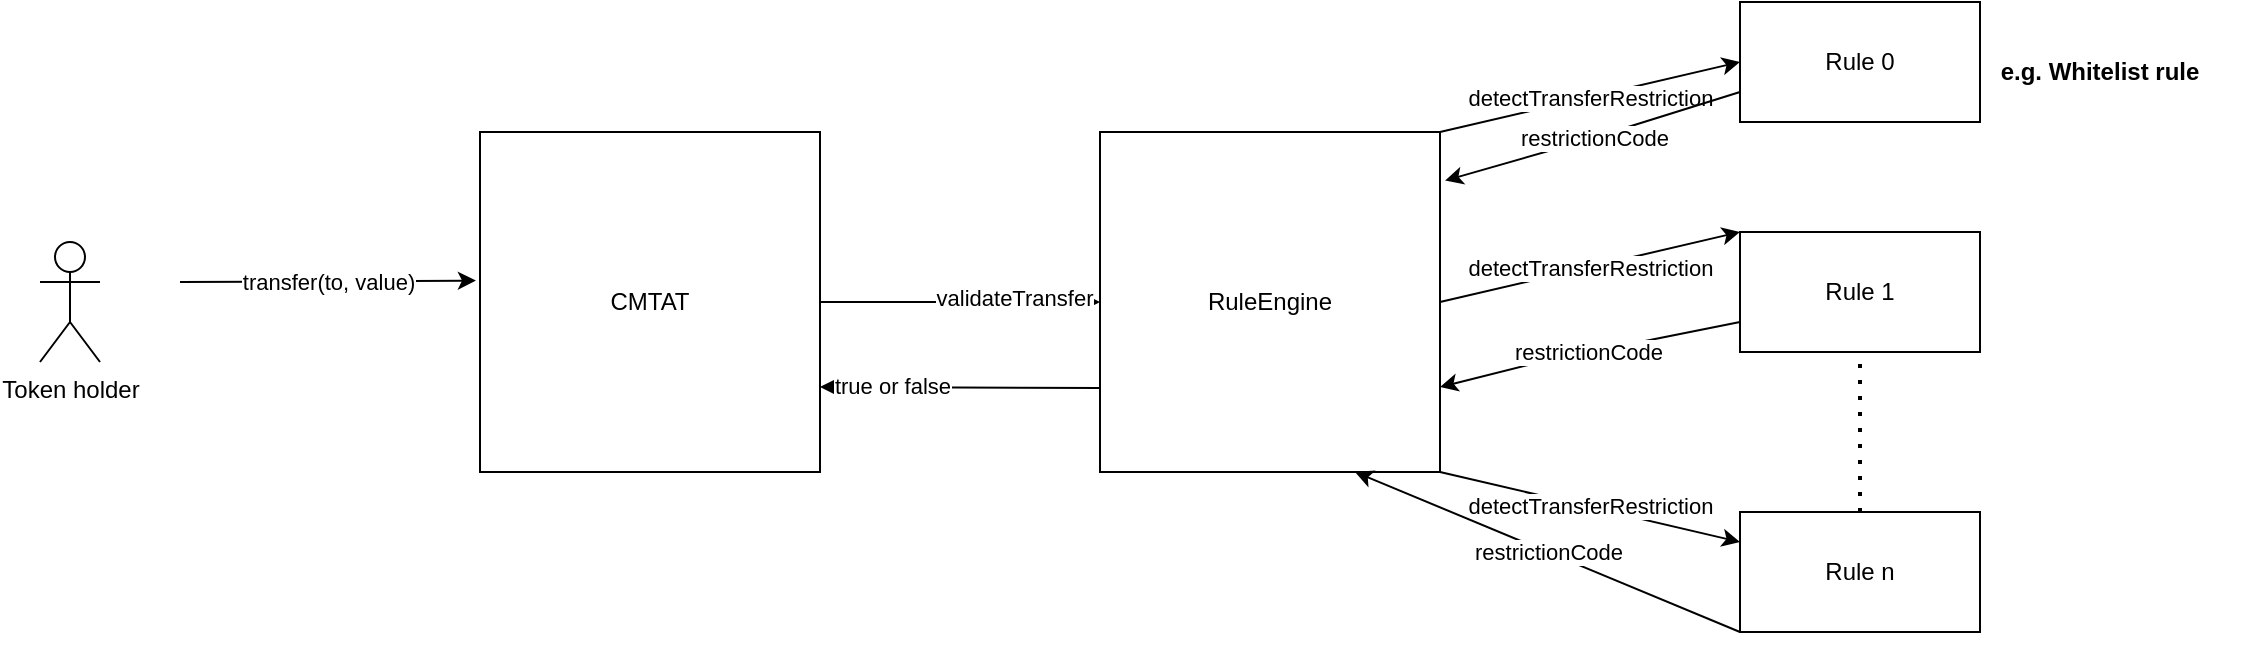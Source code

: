 <mxfile version="20.6.2" type="device"><diagram id="NT6XaUAKe-6zpoMFsSYq" name="RuleEngine"><mxGraphModel dx="1219" dy="529" grid="1" gridSize="10" guides="1" tooltips="1" connect="1" arrows="1" fold="1" page="1" pageScale="1" pageWidth="2336" pageHeight="1654" math="0" shadow="0"><root><mxCell id="0"/><mxCell id="1" parent="0"/><mxCell id="4TrY7r6aeWyOYkw8TUVZ-1" value="CMTAT" style="whiteSpace=wrap;html=1;aspect=fixed;" parent="1" vertex="1"><mxGeometry x="270" y="155" width="170" height="170" as="geometry"/></mxCell><mxCell id="4TrY7r6aeWyOYkw8TUVZ-2" value="transfer(to, value)" style="endArrow=classic;html=1;rounded=0;entryX=-0.012;entryY=0.437;entryDx=0;entryDy=0;entryPerimeter=0;" parent="1" target="4TrY7r6aeWyOYkw8TUVZ-1" edge="1"><mxGeometry width="50" height="50" relative="1" as="geometry"><mxPoint x="120" y="230" as="sourcePoint"/><mxPoint x="260" y="190" as="targetPoint"/></mxGeometry></mxCell><mxCell id="4TrY7r6aeWyOYkw8TUVZ-3" value="Token holder" style="shape=umlActor;verticalLabelPosition=bottom;verticalAlign=top;html=1;outlineConnect=0;" parent="1" vertex="1"><mxGeometry x="50" y="210" width="30" height="60" as="geometry"/></mxCell><mxCell id="4TrY7r6aeWyOYkw8TUVZ-4" value="" style="endArrow=classic;html=1;rounded=0;entryX=0;entryY=0.5;entryDx=0;entryDy=0;" parent="1" source="4TrY7r6aeWyOYkw8TUVZ-1" target="4TrY7r6aeWyOYkw8TUVZ-5" edge="1"><mxGeometry width="50" height="50" relative="1" as="geometry"><mxPoint x="630" y="300" as="sourcePoint"/><mxPoint x="690" y="260" as="targetPoint"/></mxGeometry></mxCell><mxCell id="4TrY7r6aeWyOYkw8TUVZ-6" value="validateTransfer" style="edgeLabel;html=1;align=center;verticalAlign=middle;resizable=0;points=[];" parent="4TrY7r6aeWyOYkw8TUVZ-4" vertex="1" connectable="0"><mxGeometry x="0.387" y="2" relative="1" as="geometry"><mxPoint as="offset"/></mxGeometry></mxCell><mxCell id="4TrY7r6aeWyOYkw8TUVZ-5" value="RuleEngine" style="whiteSpace=wrap;html=1;aspect=fixed;" parent="1" vertex="1"><mxGeometry x="580" y="155" width="170" height="170" as="geometry"/></mxCell><mxCell id="4TrY7r6aeWyOYkw8TUVZ-7" value="" style="endArrow=classic;html=1;rounded=0;entryX=1;entryY=0.75;entryDx=0;entryDy=0;" parent="1" target="4TrY7r6aeWyOYkw8TUVZ-1" edge="1"><mxGeometry width="50" height="50" relative="1" as="geometry"><mxPoint x="580" y="283" as="sourcePoint"/><mxPoint x="640" y="280" as="targetPoint"/></mxGeometry></mxCell><mxCell id="4TrY7r6aeWyOYkw8TUVZ-8" value="true or false" style="edgeLabel;html=1;align=center;verticalAlign=middle;resizable=0;points=[];" parent="4TrY7r6aeWyOYkw8TUVZ-7" vertex="1" connectable="0"><mxGeometry x="0.494" y="-1" relative="1" as="geometry"><mxPoint as="offset"/></mxGeometry></mxCell><mxCell id="4TrY7r6aeWyOYkw8TUVZ-9" value="detectTransferRestriction" style="endArrow=classic;html=1;rounded=0;entryX=0;entryY=0.5;entryDx=0;entryDy=0;exitX=1;exitY=0;exitDx=0;exitDy=0;" parent="1" source="4TrY7r6aeWyOYkw8TUVZ-5" target="4TrY7r6aeWyOYkw8TUVZ-10" edge="1"><mxGeometry width="50" height="50" relative="1" as="geometry"><mxPoint x="650" y="155.0" as="sourcePoint"/><mxPoint x="800" y="220" as="targetPoint"/></mxGeometry></mxCell><mxCell id="4TrY7r6aeWyOYkw8TUVZ-10" value="Rule 0" style="rounded=0;whiteSpace=wrap;html=1;" parent="1" vertex="1"><mxGeometry x="900" y="90" width="120" height="60" as="geometry"/></mxCell><mxCell id="4TrY7r6aeWyOYkw8TUVZ-12" value="Rule 1" style="rounded=0;whiteSpace=wrap;html=1;" parent="1" vertex="1"><mxGeometry x="900" y="205" width="120" height="60" as="geometry"/></mxCell><mxCell id="4TrY7r6aeWyOYkw8TUVZ-13" value="detectTransferRestriction" style="endArrow=classic;html=1;rounded=0;entryX=0;entryY=0;entryDx=0;entryDy=0;" parent="1" target="4TrY7r6aeWyOYkw8TUVZ-12" edge="1"><mxGeometry width="50" height="50" relative="1" as="geometry"><mxPoint x="750" y="240" as="sourcePoint"/><mxPoint x="790" y="250" as="targetPoint"/></mxGeometry></mxCell><mxCell id="4TrY7r6aeWyOYkw8TUVZ-14" value="" style="endArrow=none;dashed=1;html=1;dashPattern=1 3;strokeWidth=2;rounded=0;exitX=0.5;exitY=0;exitDx=0;exitDy=0;" parent="1" source="4TrY7r6aeWyOYkw8TUVZ-15" target="4TrY7r6aeWyOYkw8TUVZ-12" edge="1"><mxGeometry width="50" height="50" relative="1" as="geometry"><mxPoint x="904" y="355" as="sourcePoint"/><mxPoint x="940" y="265" as="targetPoint"/></mxGeometry></mxCell><mxCell id="4TrY7r6aeWyOYkw8TUVZ-15" value="Rule n" style="rounded=0;whiteSpace=wrap;html=1;" parent="1" vertex="1"><mxGeometry x="900" y="345" width="120" height="60" as="geometry"/></mxCell><mxCell id="4TrY7r6aeWyOYkw8TUVZ-17" value="&lt;b&gt;e.g. Whitelist rule&lt;/b&gt;" style="text;html=1;strokeColor=none;fillColor=none;align=center;verticalAlign=middle;whiteSpace=wrap;rounded=0;" parent="1" vertex="1"><mxGeometry x="1010" y="90" width="140" height="70" as="geometry"/></mxCell><mxCell id="4TrY7r6aeWyOYkw8TUVZ-23" value="detectTransferRestriction" style="endArrow=classic;html=1;rounded=0;entryX=0;entryY=0.25;entryDx=0;entryDy=0;exitX=1;exitY=1;exitDx=0;exitDy=0;" parent="1" source="4TrY7r6aeWyOYkw8TUVZ-5" target="4TrY7r6aeWyOYkw8TUVZ-15" edge="1"><mxGeometry width="50" height="50" relative="1" as="geometry"><mxPoint x="760" y="250.0" as="sourcePoint"/><mxPoint x="920" y="245.0" as="targetPoint"/></mxGeometry></mxCell><mxCell id="4TrY7r6aeWyOYkw8TUVZ-24" value="restrictionCode" style="endArrow=classic;html=1;rounded=0;entryX=1;entryY=0.75;entryDx=0;entryDy=0;exitX=0;exitY=0.75;exitDx=0;exitDy=0;" parent="1" source="4TrY7r6aeWyOYkw8TUVZ-12" target="4TrY7r6aeWyOYkw8TUVZ-5" edge="1"><mxGeometry width="50" height="50" relative="1" as="geometry"><mxPoint x="760" y="165.0" as="sourcePoint"/><mxPoint x="910" y="130" as="targetPoint"/><Array as="points"><mxPoint x="800" y="270"/></Array></mxGeometry></mxCell><mxCell id="4TrY7r6aeWyOYkw8TUVZ-27" value="restrictionCode" style="endArrow=classic;html=1;rounded=0;entryX=0.75;entryY=1;entryDx=0;entryDy=0;exitX=0;exitY=1;exitDx=0;exitDy=0;" parent="1" source="4TrY7r6aeWyOYkw8TUVZ-15" target="4TrY7r6aeWyOYkw8TUVZ-5" edge="1"><mxGeometry width="50" height="50" relative="1" as="geometry"><mxPoint x="920" y="260.0" as="sourcePoint"/><mxPoint x="760" y="292.5" as="targetPoint"/><Array as="points"/></mxGeometry></mxCell><mxCell id="4TrY7r6aeWyOYkw8TUVZ-28" value="restrictionCode" style="endArrow=classic;html=1;rounded=0;entryX=1.015;entryY=0.143;entryDx=0;entryDy=0;exitX=0;exitY=0.75;exitDx=0;exitDy=0;entryPerimeter=0;" parent="1" source="4TrY7r6aeWyOYkw8TUVZ-10" target="4TrY7r6aeWyOYkw8TUVZ-5" edge="1"><mxGeometry width="50" height="50" relative="1" as="geometry"><mxPoint x="910" y="260.0" as="sourcePoint"/><mxPoint x="760" y="292.5" as="targetPoint"/><Array as="points"><mxPoint x="820" y="160"/></Array></mxGeometry></mxCell></root></mxGraphModel></diagram></mxfile>